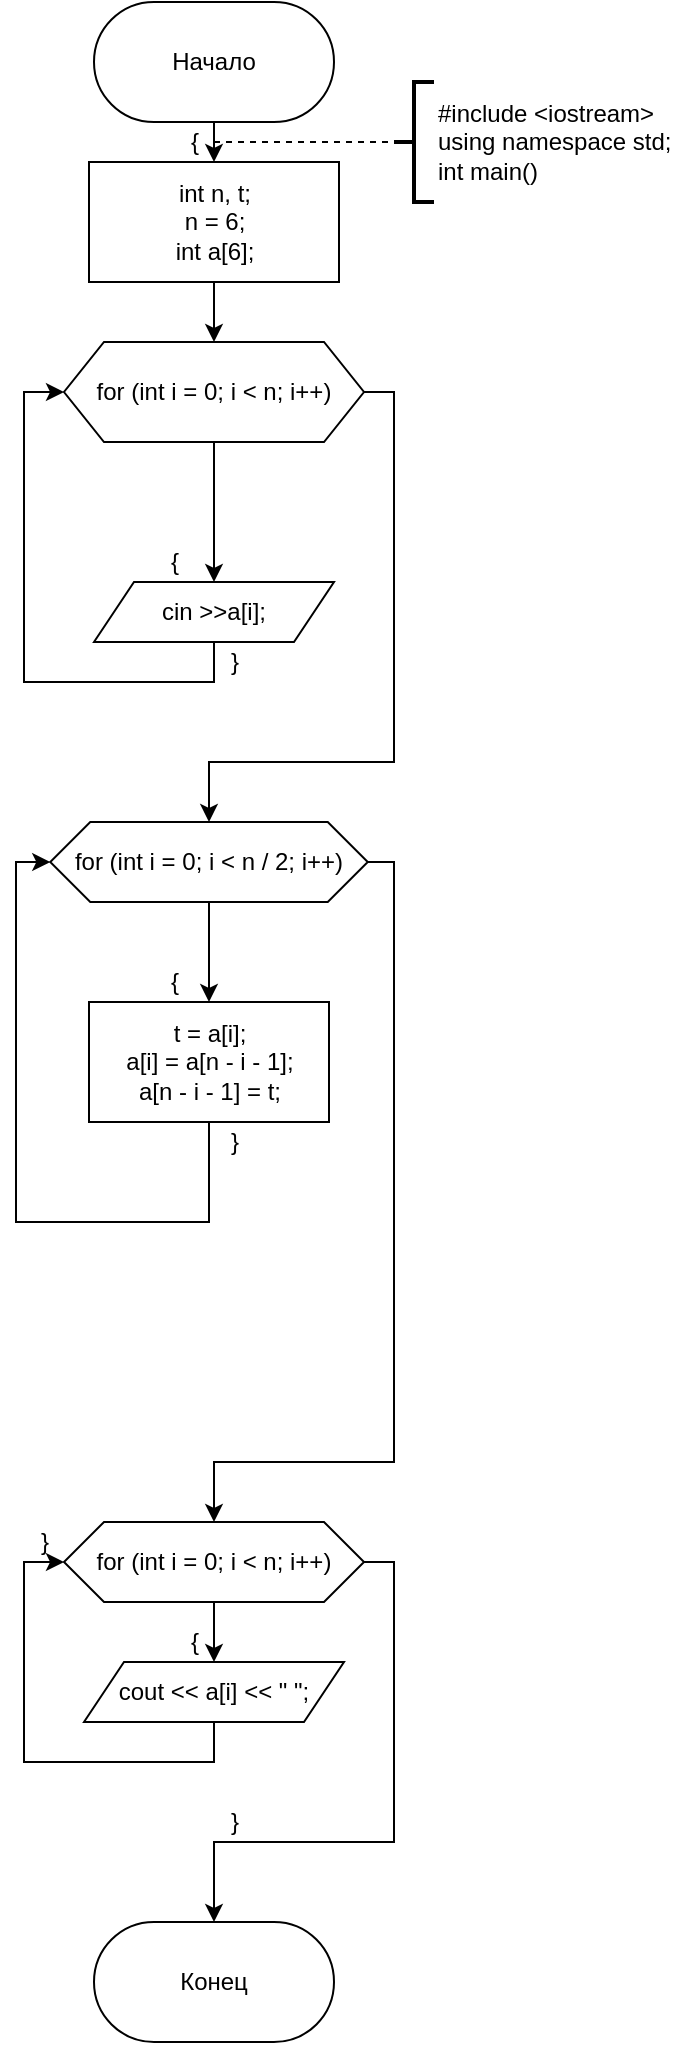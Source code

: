 <mxfile version="16.0.0" type="device"><diagram id="C5RBs43oDa-KdzZeNtuy" name="Page-1"><mxGraphModel dx="971" dy="546" grid="1" gridSize="10" guides="1" tooltips="1" connect="1" arrows="1" fold="1" page="1" pageScale="1" pageWidth="827" pageHeight="1169" math="0" shadow="0"><root><mxCell id="WIyWlLk6GJQsqaUBKTNV-0"/><mxCell id="WIyWlLk6GJQsqaUBKTNV-1" parent="WIyWlLk6GJQsqaUBKTNV-0"/><mxCell id="_hzxvt620f9c1CCWTpxA-0" style="edgeStyle=orthogonalEdgeStyle;rounded=0;orthogonalLoop=1;jettySize=auto;html=1;exitX=0.5;exitY=1;exitDx=0;exitDy=0;entryX=0.5;entryY=0;entryDx=0;entryDy=0;" edge="1" parent="WIyWlLk6GJQsqaUBKTNV-1" source="_hzxvt620f9c1CCWTpxA-1" target="_hzxvt620f9c1CCWTpxA-4"><mxGeometry relative="1" as="geometry"/></mxCell><mxCell id="_hzxvt620f9c1CCWTpxA-1" value="Начало" style="rounded=1;whiteSpace=wrap;html=1;arcSize=50;" vertex="1" parent="WIyWlLk6GJQsqaUBKTNV-1"><mxGeometry x="80" y="10" width="120" height="60" as="geometry"/></mxCell><mxCell id="_hzxvt620f9c1CCWTpxA-2" value="Конец" style="rounded=1;whiteSpace=wrap;html=1;arcSize=50;" vertex="1" parent="WIyWlLk6GJQsqaUBKTNV-1"><mxGeometry x="80" y="970" width="120" height="60" as="geometry"/></mxCell><mxCell id="_hzxvt620f9c1CCWTpxA-108" style="edgeStyle=orthogonalEdgeStyle;rounded=0;orthogonalLoop=1;jettySize=auto;html=1;exitX=0.5;exitY=1;exitDx=0;exitDy=0;entryX=0.5;entryY=0;entryDx=0;entryDy=0;" edge="1" parent="WIyWlLk6GJQsqaUBKTNV-1" source="_hzxvt620f9c1CCWTpxA-4" target="_hzxvt620f9c1CCWTpxA-87"><mxGeometry relative="1" as="geometry"/></mxCell><mxCell id="_hzxvt620f9c1CCWTpxA-4" value="&lt;div&gt;int n, t;&lt;/div&gt;&lt;div&gt;n = 6;&lt;/div&gt;&lt;div&gt;&lt;span&gt;int a[6];&lt;/span&gt;&lt;/div&gt;" style="rounded=0;whiteSpace=wrap;html=1;" vertex="1" parent="WIyWlLk6GJQsqaUBKTNV-1"><mxGeometry x="77.5" y="90" width="125" height="60" as="geometry"/></mxCell><mxCell id="_hzxvt620f9c1CCWTpxA-5" value="" style="endArrow=none;dashed=1;html=1;rounded=0;" edge="1" parent="WIyWlLk6GJQsqaUBKTNV-1"><mxGeometry width="50" height="50" relative="1" as="geometry"><mxPoint x="140" y="80" as="sourcePoint"/><mxPoint x="230" y="80" as="targetPoint"/></mxGeometry></mxCell><mxCell id="_hzxvt620f9c1CCWTpxA-6" value="&lt;div&gt;#include &amp;lt;iostream&amp;gt;&lt;/div&gt;&lt;div&gt;using namespace std;&lt;/div&gt;&lt;div&gt;int main()&lt;/div&gt;" style="strokeWidth=2;html=1;shape=mxgraph.flowchart.annotation_2;align=left;labelPosition=right;pointerEvents=1;" vertex="1" parent="WIyWlLk6GJQsqaUBKTNV-1"><mxGeometry x="230" y="50" width="20" height="60" as="geometry"/></mxCell><mxCell id="_hzxvt620f9c1CCWTpxA-89" style="edgeStyle=orthogonalEdgeStyle;rounded=0;orthogonalLoop=1;jettySize=auto;html=1;exitX=1;exitY=0.5;exitDx=0;exitDy=0;entryX=0.5;entryY=0;entryDx=0;entryDy=0;" edge="1" parent="WIyWlLk6GJQsqaUBKTNV-1" source="_hzxvt620f9c1CCWTpxA-87" target="_hzxvt620f9c1CCWTpxA-88"><mxGeometry relative="1" as="geometry"><Array as="points"><mxPoint x="230" y="205"/><mxPoint x="230" y="390"/><mxPoint x="138" y="390"/></Array></mxGeometry></mxCell><mxCell id="_hzxvt620f9c1CCWTpxA-91" style="edgeStyle=orthogonalEdgeStyle;rounded=0;orthogonalLoop=1;jettySize=auto;html=1;exitX=0.5;exitY=1;exitDx=0;exitDy=0;entryX=0.5;entryY=0;entryDx=0;entryDy=0;" edge="1" parent="WIyWlLk6GJQsqaUBKTNV-1" source="_hzxvt620f9c1CCWTpxA-87" target="_hzxvt620f9c1CCWTpxA-90"><mxGeometry relative="1" as="geometry"/></mxCell><mxCell id="_hzxvt620f9c1CCWTpxA-87" value="for (int i = 0; i &amp;lt; n; i++)" style="shape=hexagon;perimeter=hexagonPerimeter2;whiteSpace=wrap;html=1;fixedSize=1;" vertex="1" parent="WIyWlLk6GJQsqaUBKTNV-1"><mxGeometry x="65" y="180" width="150" height="50" as="geometry"/></mxCell><mxCell id="_hzxvt620f9c1CCWTpxA-143" style="edgeStyle=orthogonalEdgeStyle;rounded=0;orthogonalLoop=1;jettySize=auto;html=1;exitX=1;exitY=0.5;exitDx=0;exitDy=0;entryX=0.5;entryY=0;entryDx=0;entryDy=0;" edge="1" parent="WIyWlLk6GJQsqaUBKTNV-1" source="_hzxvt620f9c1CCWTpxA-88" target="_hzxvt620f9c1CCWTpxA-141"><mxGeometry relative="1" as="geometry"><Array as="points"><mxPoint x="230" y="440"/><mxPoint x="230" y="740"/><mxPoint x="140" y="740"/></Array></mxGeometry></mxCell><mxCell id="_hzxvt620f9c1CCWTpxA-149" style="edgeStyle=orthogonalEdgeStyle;rounded=0;orthogonalLoop=1;jettySize=auto;html=1;exitX=0.5;exitY=1;exitDx=0;exitDy=0;entryX=0.5;entryY=0;entryDx=0;entryDy=0;" edge="1" parent="WIyWlLk6GJQsqaUBKTNV-1" source="_hzxvt620f9c1CCWTpxA-88" target="_hzxvt620f9c1CCWTpxA-148"><mxGeometry relative="1" as="geometry"/></mxCell><mxCell id="_hzxvt620f9c1CCWTpxA-88" value="for (int i = 0; i &amp;lt; n / 2; i++)" style="shape=hexagon;perimeter=hexagonPerimeter2;whiteSpace=wrap;html=1;fixedSize=1;" vertex="1" parent="WIyWlLk6GJQsqaUBKTNV-1"><mxGeometry x="58.13" y="420" width="158.75" height="40" as="geometry"/></mxCell><mxCell id="_hzxvt620f9c1CCWTpxA-92" style="edgeStyle=orthogonalEdgeStyle;rounded=0;orthogonalLoop=1;jettySize=auto;html=1;exitX=0.5;exitY=1;exitDx=0;exitDy=0;entryX=0;entryY=0.5;entryDx=0;entryDy=0;" edge="1" parent="WIyWlLk6GJQsqaUBKTNV-1" source="_hzxvt620f9c1CCWTpxA-90" target="_hzxvt620f9c1CCWTpxA-87"><mxGeometry relative="1" as="geometry"/></mxCell><mxCell id="_hzxvt620f9c1CCWTpxA-90" value="cin &amp;gt;&amp;gt;a[i];" style="shape=parallelogram;perimeter=parallelogramPerimeter;whiteSpace=wrap;html=1;fixedSize=1;" vertex="1" parent="WIyWlLk6GJQsqaUBKTNV-1"><mxGeometry x="80" y="300" width="120" height="30" as="geometry"/></mxCell><mxCell id="_hzxvt620f9c1CCWTpxA-111" value="{" style="text;html=1;align=center;verticalAlign=middle;resizable=0;points=[];autosize=1;strokeColor=none;fillColor=none;" vertex="1" parent="WIyWlLk6GJQsqaUBKTNV-1"><mxGeometry x="110" y="280" width="20" height="20" as="geometry"/></mxCell><mxCell id="_hzxvt620f9c1CCWTpxA-116" value="{" style="text;html=1;align=center;verticalAlign=middle;resizable=0;points=[];autosize=1;strokeColor=none;fillColor=none;" vertex="1" parent="WIyWlLk6GJQsqaUBKTNV-1"><mxGeometry x="120" y="70" width="20" height="20" as="geometry"/></mxCell><mxCell id="_hzxvt620f9c1CCWTpxA-119" value="}" style="text;html=1;align=center;verticalAlign=middle;resizable=0;points=[];autosize=1;strokeColor=none;fillColor=none;" vertex="1" parent="WIyWlLk6GJQsqaUBKTNV-1"><mxGeometry x="140" y="330" width="20" height="20" as="geometry"/></mxCell><mxCell id="_hzxvt620f9c1CCWTpxA-120" value="}" style="text;html=1;align=center;verticalAlign=middle;resizable=0;points=[];autosize=1;strokeColor=none;fillColor=none;" vertex="1" parent="WIyWlLk6GJQsqaUBKTNV-1"><mxGeometry x="140" y="570" width="20" height="20" as="geometry"/></mxCell><mxCell id="_hzxvt620f9c1CCWTpxA-121" value="}" style="text;html=1;align=center;verticalAlign=middle;resizable=0;points=[];autosize=1;strokeColor=none;fillColor=none;" vertex="1" parent="WIyWlLk6GJQsqaUBKTNV-1"><mxGeometry x="45" y="770" width="20" height="20" as="geometry"/></mxCell><mxCell id="_hzxvt620f9c1CCWTpxA-124" value="}" style="text;html=1;align=center;verticalAlign=middle;resizable=0;points=[];autosize=1;strokeColor=none;fillColor=none;" vertex="1" parent="WIyWlLk6GJQsqaUBKTNV-1"><mxGeometry x="140" y="910" width="20" height="20" as="geometry"/></mxCell><mxCell id="_hzxvt620f9c1CCWTpxA-134" value="{" style="text;html=1;align=center;verticalAlign=middle;resizable=0;points=[];autosize=1;strokeColor=none;fillColor=none;" vertex="1" parent="WIyWlLk6GJQsqaUBKTNV-1"><mxGeometry x="120" y="820" width="20" height="20" as="geometry"/></mxCell><mxCell id="_hzxvt620f9c1CCWTpxA-138" value="{" style="text;html=1;align=center;verticalAlign=middle;resizable=0;points=[];autosize=1;strokeColor=none;fillColor=none;" vertex="1" parent="WIyWlLk6GJQsqaUBKTNV-1"><mxGeometry x="110" y="490" width="20" height="20" as="geometry"/></mxCell><mxCell id="_hzxvt620f9c1CCWTpxA-145" style="edgeStyle=orthogonalEdgeStyle;rounded=0;orthogonalLoop=1;jettySize=auto;html=1;exitX=0.5;exitY=1;exitDx=0;exitDy=0;entryX=0.5;entryY=0;entryDx=0;entryDy=0;" edge="1" parent="WIyWlLk6GJQsqaUBKTNV-1" source="_hzxvt620f9c1CCWTpxA-141" target="_hzxvt620f9c1CCWTpxA-144"><mxGeometry relative="1" as="geometry"/></mxCell><mxCell id="_hzxvt620f9c1CCWTpxA-147" style="edgeStyle=orthogonalEdgeStyle;rounded=0;orthogonalLoop=1;jettySize=auto;html=1;exitX=1;exitY=0.5;exitDx=0;exitDy=0;entryX=0.5;entryY=0;entryDx=0;entryDy=0;" edge="1" parent="WIyWlLk6GJQsqaUBKTNV-1" source="_hzxvt620f9c1CCWTpxA-141" target="_hzxvt620f9c1CCWTpxA-2"><mxGeometry relative="1" as="geometry"><Array as="points"><mxPoint x="230" y="790"/><mxPoint x="230" y="930"/><mxPoint x="140" y="930"/></Array></mxGeometry></mxCell><mxCell id="_hzxvt620f9c1CCWTpxA-141" value="for (int i = 0; i &amp;lt; n; i++)" style="shape=hexagon;perimeter=hexagonPerimeter2;whiteSpace=wrap;html=1;fixedSize=1;" vertex="1" parent="WIyWlLk6GJQsqaUBKTNV-1"><mxGeometry x="65" y="770" width="150" height="40" as="geometry"/></mxCell><mxCell id="_hzxvt620f9c1CCWTpxA-146" style="edgeStyle=orthogonalEdgeStyle;rounded=0;orthogonalLoop=1;jettySize=auto;html=1;exitX=0.5;exitY=1;exitDx=0;exitDy=0;entryX=0;entryY=0.5;entryDx=0;entryDy=0;" edge="1" parent="WIyWlLk6GJQsqaUBKTNV-1" source="_hzxvt620f9c1CCWTpxA-144" target="_hzxvt620f9c1CCWTpxA-141"><mxGeometry relative="1" as="geometry"/></mxCell><mxCell id="_hzxvt620f9c1CCWTpxA-144" value="cout &amp;lt;&amp;lt; a[i] &amp;lt;&amp;lt; &quot; &quot;;" style="shape=parallelogram;perimeter=parallelogramPerimeter;whiteSpace=wrap;html=1;fixedSize=1;" vertex="1" parent="WIyWlLk6GJQsqaUBKTNV-1"><mxGeometry x="75" y="840" width="130" height="30" as="geometry"/></mxCell><mxCell id="_hzxvt620f9c1CCWTpxA-150" style="edgeStyle=orthogonalEdgeStyle;rounded=0;orthogonalLoop=1;jettySize=auto;html=1;exitX=0.5;exitY=1;exitDx=0;exitDy=0;entryX=0;entryY=0.5;entryDx=0;entryDy=0;" edge="1" parent="WIyWlLk6GJQsqaUBKTNV-1" source="_hzxvt620f9c1CCWTpxA-148" target="_hzxvt620f9c1CCWTpxA-88"><mxGeometry relative="1" as="geometry"><Array as="points"><mxPoint x="138" y="620"/><mxPoint x="41" y="620"/><mxPoint x="41" y="440"/></Array></mxGeometry></mxCell><mxCell id="_hzxvt620f9c1CCWTpxA-148" value="&lt;div&gt;t = a[i];&lt;/div&gt;&lt;div&gt;&lt;span&gt;a[i] = a[n - i - 1];&lt;/span&gt;&lt;/div&gt;&lt;div&gt;&lt;span&gt;a[n - i - 1] = t;&lt;/span&gt;&lt;/div&gt;" style="rounded=0;whiteSpace=wrap;html=1;" vertex="1" parent="WIyWlLk6GJQsqaUBKTNV-1"><mxGeometry x="77.5" y="510" width="120" height="60" as="geometry"/></mxCell></root></mxGraphModel></diagram></mxfile>